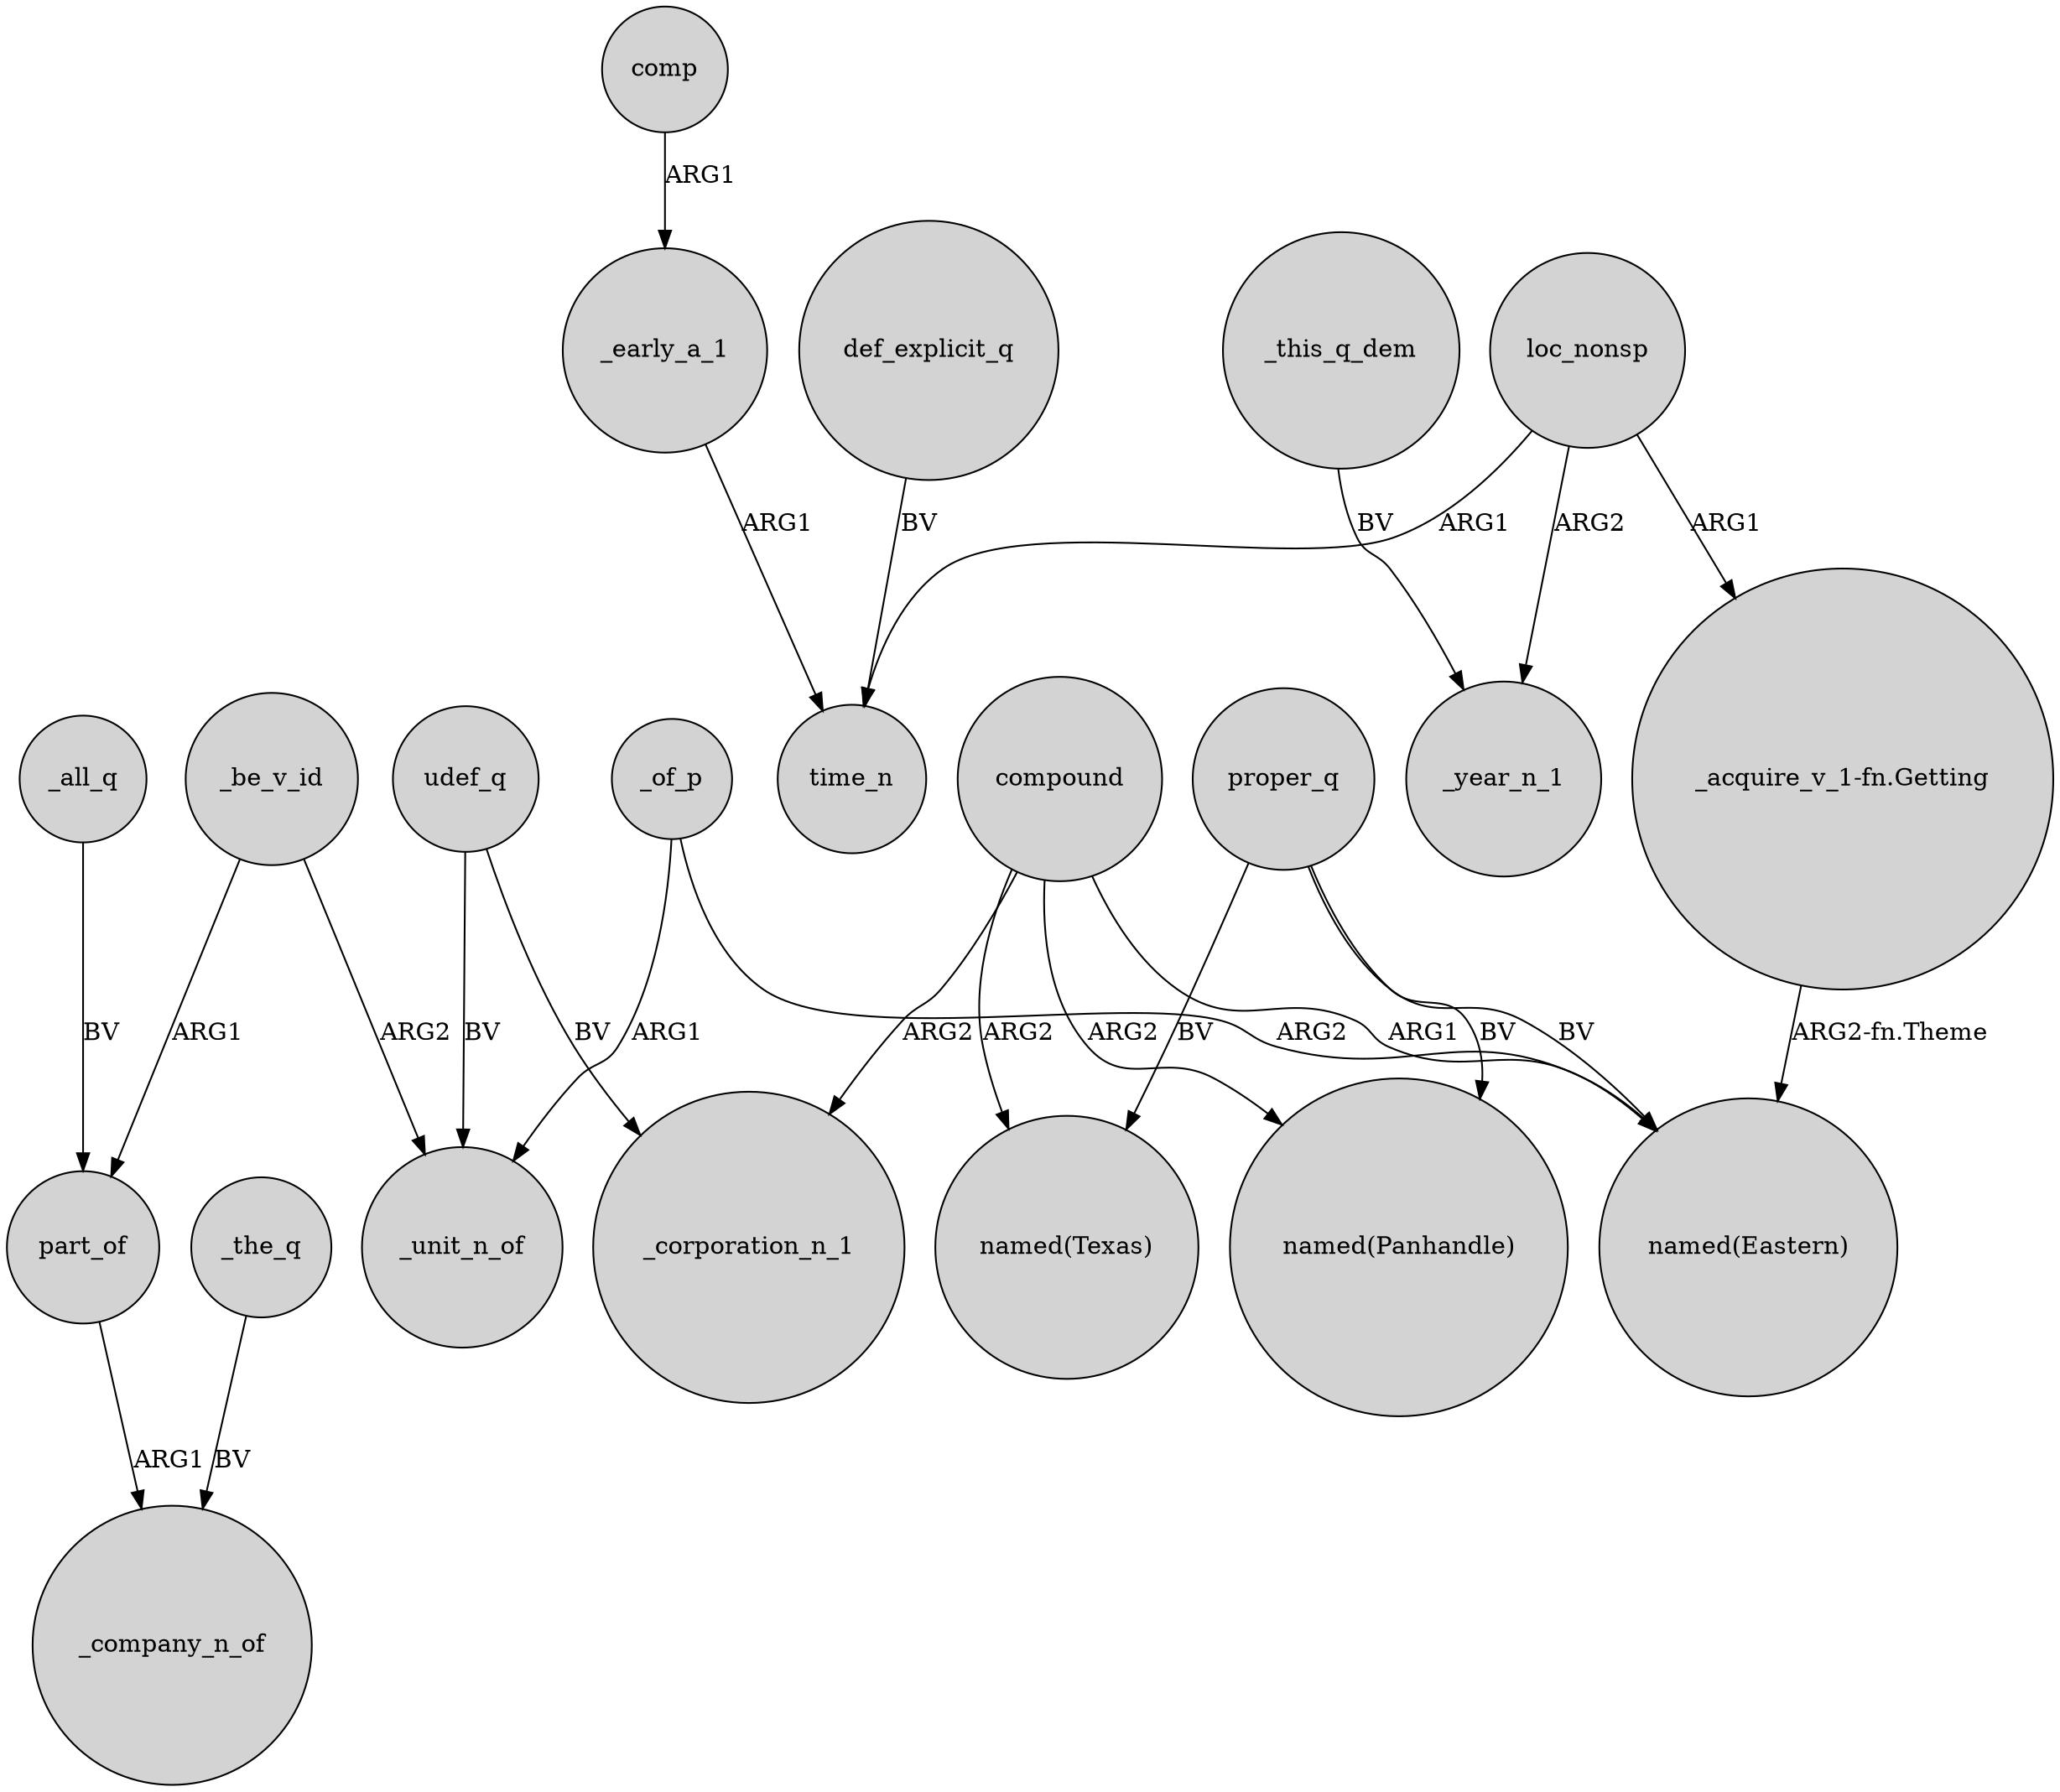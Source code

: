 digraph {
	node [shape=circle style=filled]
	_be_v_id -> part_of [label=ARG1]
	"_acquire_v_1-fn.Getting" -> "named(Eastern)" [label="ARG2-fn.Theme"]
	_be_v_id -> _unit_n_of [label=ARG2]
	_all_q -> part_of [label=BV]
	_of_p -> "named(Eastern)" [label=ARG2]
	def_explicit_q -> time_n [label=BV]
	udef_q -> _unit_n_of [label=BV]
	compound -> _corporation_n_1 [label=ARG2]
	compound -> "named(Eastern)" [label=ARG1]
	loc_nonsp -> time_n [label=ARG1]
	proper_q -> "named(Eastern)" [label=BV]
	_the_q -> _company_n_of [label=BV]
	proper_q -> "named(Texas)" [label=BV]
	udef_q -> _corporation_n_1 [label=BV]
	compound -> "named(Panhandle)" [label=ARG2]
	part_of -> _company_n_of [label=ARG1]
	loc_nonsp -> _year_n_1 [label=ARG2]
	_early_a_1 -> time_n [label=ARG1]
	compound -> "named(Texas)" [label=ARG2]
	proper_q -> "named(Panhandle)" [label=BV]
	_of_p -> _unit_n_of [label=ARG1]
	comp -> _early_a_1 [label=ARG1]
	loc_nonsp -> "_acquire_v_1-fn.Getting" [label=ARG1]
	_this_q_dem -> _year_n_1 [label=BV]
}

